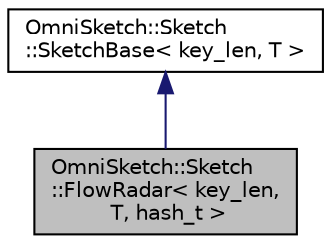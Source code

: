 digraph "OmniSketch::Sketch::FlowRadar&lt; key_len, T, hash_t &gt;"
{
 // LATEX_PDF_SIZE
  edge [fontname="Helvetica",fontsize="10",labelfontname="Helvetica",labelfontsize="10"];
  node [fontname="Helvetica",fontsize="10",shape=record];
  Node1 [label="OmniSketch::Sketch\l::FlowRadar\< key_len,\l T, hash_t \>",height=0.2,width=0.4,color="black", fillcolor="grey75", style="filled", fontcolor="black",tooltip="Flow Radar."];
  Node2 -> Node1 [dir="back",color="midnightblue",fontsize="10",style="solid",fontname="Helvetica"];
  Node2 [label="OmniSketch::Sketch\l::SketchBase\< key_len, T \>",height=0.2,width=0.4,color="black", fillcolor="white", style="filled",URL="$class_omni_sketch_1_1_sketch_1_1_sketch_base.html",tooltip="Base sketch."];
}
